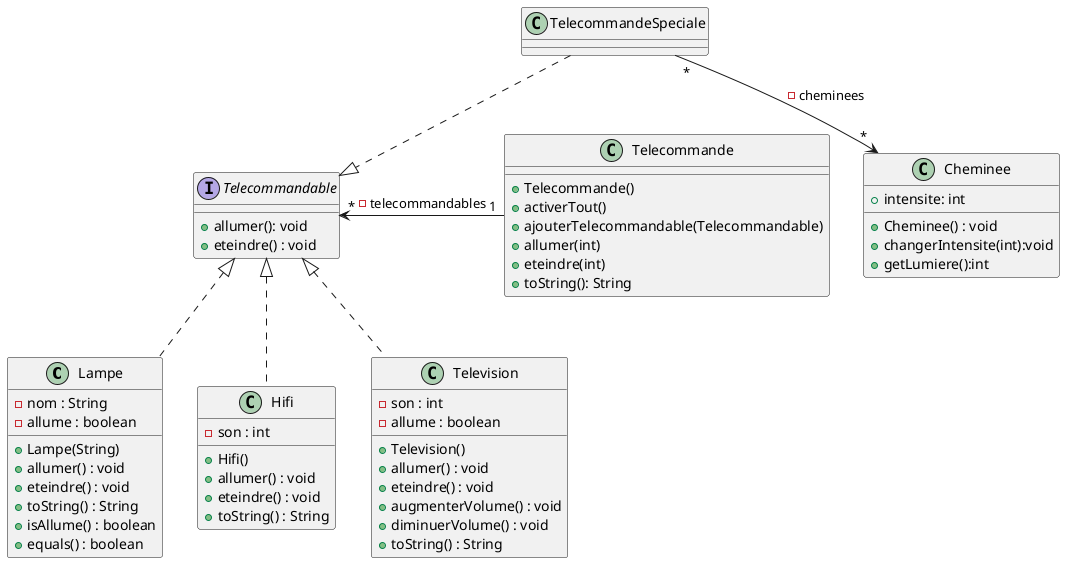 @startuml
'https://plantuml.com/sequence-diagram

class Lampe{
-nom : String
-allume : boolean
+Lampe(String)
+allumer() : void
+eteindre() : void
+toString() : String
+isAllume() : boolean
+equals() : boolean
}

class Telecommande{
+ Telecommande()
+ activerTout()
+ ajouterTelecommandable(Telecommandable)
+ allumer(int)
+ eteindre(int)
+ toString(): String
}

class Hifi{
-son : int
+Hifi()
+allumer() : void
+eteindre() : void
+toString() : String
}

class Television{
-son : int
-allume : boolean
+Television()
+allumer() : void
+eteindre() : void
+augmenterVolume() : void
+diminuerVolume() : void
+toString() : String
}

Interface Telecommandable{
 + allumer(): void
 + eteindre() : void
}


class Cheminee{
    + intensite: int
    +Cheminee() : void
    + changerIntensite(int):void
    + getLumiere():int
}

class TelecommandeSpeciale{

}

'''relations
Telecommande "1" -> "*"Telecommandable: -telecommandables
Hifi  .up.|> Telecommandable
Television .up.|> Telecommandable
Lampe .up.|> Telecommandable
TelecommandeSpeciale ..|> Telecommandable
TelecommandeSpeciale "*" --> "*" Cheminee : -cheminees
@endum